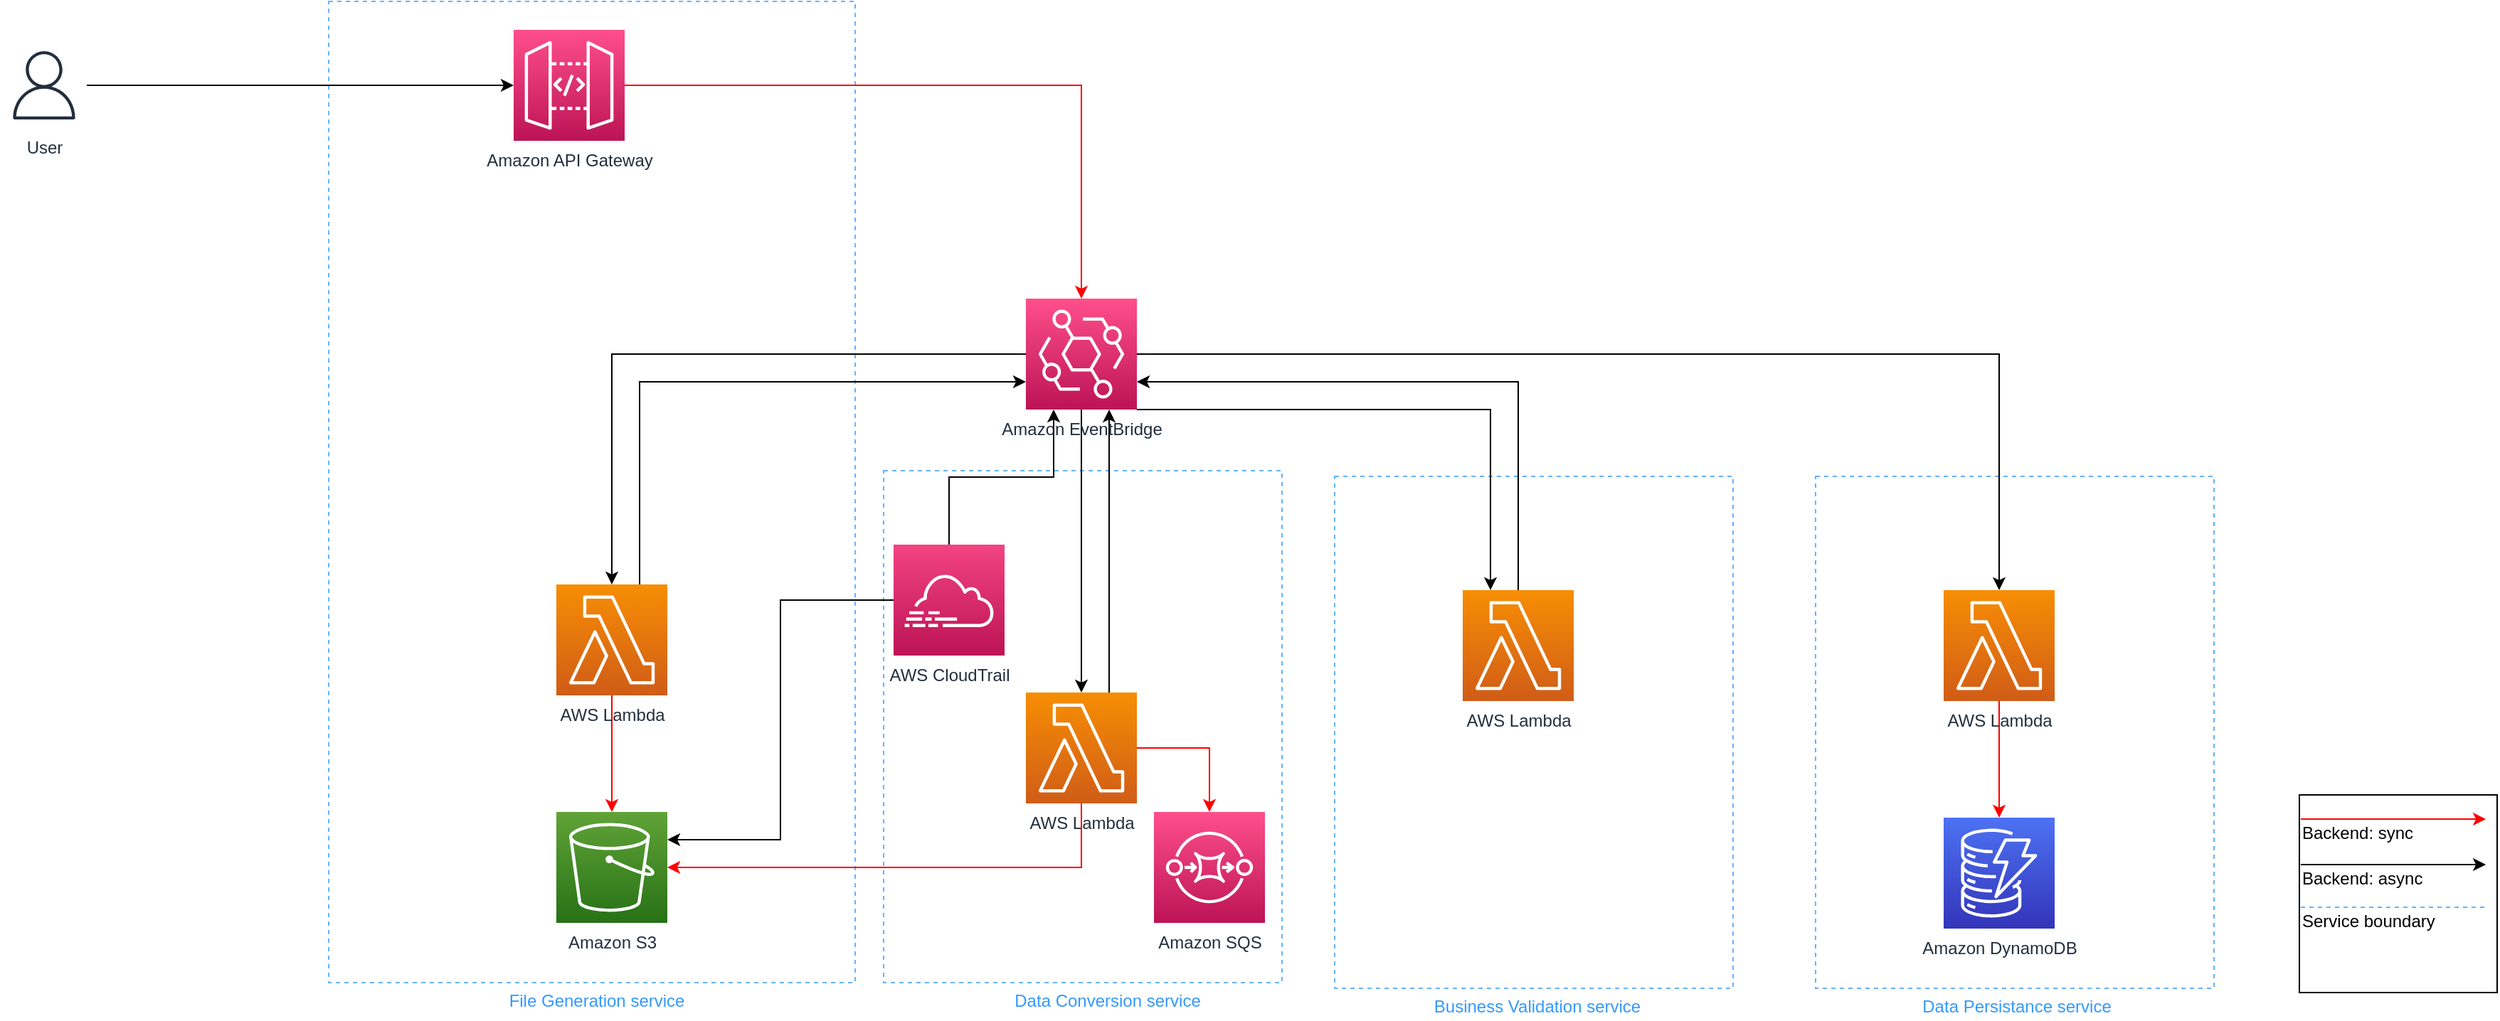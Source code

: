 <mxfile version="16.1.2" type="device" pages="5"><diagram id="JFwHcwsK9Uv5UUiwjuoC" name="Architecture Overview"><mxGraphModel dx="1897" dy="2149" grid="0" gridSize="10" guides="1" tooltips="1" connect="1" arrows="1" fold="1" page="1" pageScale="1" pageWidth="850" pageHeight="1100" math="0" shadow="0"><root><mxCell id="0"/><mxCell id="1" parent="0"/><mxCell id="Xbkrd5tGBx2tjB4t90kn-1" value="" style="rounded=0;whiteSpace=wrap;html=1;strokeColor=#66B2FF;dashed=1;" vertex="1" parent="1"><mxGeometry x="757" y="164" width="280" height="360" as="geometry"/></mxCell><mxCell id="t4fYxSsDpPvG-FLpdV52-41" value="" style="rounded=0;whiteSpace=wrap;html=1;strokeColor=#66B2FF;dashed=1;" vertex="1" parent="1"><mxGeometry x="1095" y="164" width="280" height="360" as="geometry"/></mxCell><mxCell id="t4fYxSsDpPvG-FLpdV52-39" value="" style="rounded=0;whiteSpace=wrap;html=1;strokeColor=#66B2FF;dashed=1;" vertex="1" parent="1"><mxGeometry x="440" y="160" width="280" height="360" as="geometry"/></mxCell><mxCell id="t4fYxSsDpPvG-FLpdV52-37" value="" style="rounded=0;whiteSpace=wrap;html=1;strokeColor=#66B2FF;dashed=1;" vertex="1" parent="1"><mxGeometry x="50" y="-170" width="370" height="690" as="geometry"/></mxCell><mxCell id="t4fYxSsDpPvG-FLpdV52-7" style="edgeStyle=orthogonalEdgeStyle;rounded=0;orthogonalLoop=1;jettySize=auto;html=1;strokeColor=#000000;" edge="1" parent="1" source="t4fYxSsDpPvG-FLpdV52-3" target="t4fYxSsDpPvG-FLpdV52-5"><mxGeometry relative="1" as="geometry"/></mxCell><mxCell id="t4fYxSsDpPvG-FLpdV52-3" value="User" style="sketch=0;outlineConnect=0;fontColor=#232F3E;gradientColor=none;strokeColor=#232F3E;fillColor=#ffffff;dashed=0;verticalLabelPosition=bottom;verticalAlign=top;align=center;html=1;fontSize=12;fontStyle=0;aspect=fixed;shape=mxgraph.aws4.resourceIcon;resIcon=mxgraph.aws4.user;" vertex="1" parent="1"><mxGeometry x="-180" y="-141" width="60" height="60" as="geometry"/></mxCell><mxCell id="t4fYxSsDpPvG-FLpdV52-8" style="edgeStyle=orthogonalEdgeStyle;rounded=0;orthogonalLoop=1;jettySize=auto;html=1;entryX=0.5;entryY=0;entryDx=0;entryDy=0;entryPerimeter=0;strokeColor=#FF0000;" edge="1" parent="1" source="t4fYxSsDpPvG-FLpdV52-5" target="t4fYxSsDpPvG-FLpdV52-29"><mxGeometry relative="1" as="geometry"><mxPoint x="425" y="-111" as="targetPoint"/></mxGeometry></mxCell><mxCell id="t4fYxSsDpPvG-FLpdV52-5" value="Amazon API Gateway" style="sketch=0;points=[[0,0,0],[0.25,0,0],[0.5,0,0],[0.75,0,0],[1,0,0],[0,1,0],[0.25,1,0],[0.5,1,0],[0.75,1,0],[1,1,0],[0,0.25,0],[0,0.5,0],[0,0.75,0],[1,0.25,0],[1,0.5,0],[1,0.75,0]];outlineConnect=0;fontColor=#232F3E;gradientColor=#FF4F8B;gradientDirection=north;fillColor=#BC1356;strokeColor=#ffffff;dashed=0;verticalLabelPosition=bottom;verticalAlign=top;align=center;html=1;fontSize=12;fontStyle=0;aspect=fixed;shape=mxgraph.aws4.resourceIcon;resIcon=mxgraph.aws4.api_gateway;" vertex="1" parent="1"><mxGeometry x="180" y="-150" width="78" height="78" as="geometry"/></mxCell><mxCell id="t4fYxSsDpPvG-FLpdV52-13" style="edgeStyle=orthogonalEdgeStyle;rounded=0;orthogonalLoop=1;jettySize=auto;html=1;strokeColor=#FF0000;" edge="1" parent="1" source="t4fYxSsDpPvG-FLpdV52-11" target="t4fYxSsDpPvG-FLpdV52-12"><mxGeometry relative="1" as="geometry"/></mxCell><mxCell id="t4fYxSsDpPvG-FLpdV52-20" style="edgeStyle=orthogonalEdgeStyle;rounded=0;orthogonalLoop=1;jettySize=auto;html=1;strokeColor=#FF0000;exitX=1;exitY=0.5;exitDx=0;exitDy=0;exitPerimeter=0;" edge="1" parent="1" source="t4fYxSsDpPvG-FLpdV52-17" target="t4fYxSsDpPvG-FLpdV52-19"><mxGeometry relative="1" as="geometry"/></mxCell><mxCell id="t4fYxSsDpPvG-FLpdV52-34" style="edgeStyle=orthogonalEdgeStyle;rounded=0;orthogonalLoop=1;jettySize=auto;html=1;exitX=0.75;exitY=0;exitDx=0;exitDy=0;exitPerimeter=0;entryX=0;entryY=0.75;entryDx=0;entryDy=0;entryPerimeter=0;" edge="1" parent="1" source="t4fYxSsDpPvG-FLpdV52-11" target="t4fYxSsDpPvG-FLpdV52-29"><mxGeometry relative="1" as="geometry"/></mxCell><mxCell id="t4fYxSsDpPvG-FLpdV52-11" value="AWS Lambda" style="sketch=0;points=[[0,0,0],[0.25,0,0],[0.5,0,0],[0.75,0,0],[1,0,0],[0,1,0],[0.25,1,0],[0.5,1,0],[0.75,1,0],[1,1,0],[0,0.25,0],[0,0.5,0],[0,0.75,0],[1,0.25,0],[1,0.5,0],[1,0.75,0]];outlineConnect=0;fontColor=#232F3E;gradientColor=#F78E04;gradientDirection=north;fillColor=#D05C17;strokeColor=#ffffff;dashed=0;verticalLabelPosition=bottom;verticalAlign=top;align=center;html=1;fontSize=12;fontStyle=0;aspect=fixed;shape=mxgraph.aws4.resourceIcon;resIcon=mxgraph.aws4.lambda;" vertex="1" parent="1"><mxGeometry x="210" y="240" width="78" height="78" as="geometry"/></mxCell><mxCell id="t4fYxSsDpPvG-FLpdV52-12" value="Amazon S3" style="sketch=0;points=[[0,0,0],[0.25,0,0],[0.5,0,0],[0.75,0,0],[1,0,0],[0,1,0],[0.25,1,0],[0.5,1,0],[0.75,1,0],[1,1,0],[0,0.25,0],[0,0.5,0],[0,0.75,0],[1,0.25,0],[1,0.5,0],[1,0.75,0]];outlineConnect=0;fontColor=#232F3E;gradientColor=#60A337;gradientDirection=north;fillColor=#277116;strokeColor=#ffffff;dashed=0;verticalLabelPosition=bottom;verticalAlign=top;align=center;html=1;fontSize=12;fontStyle=0;aspect=fixed;shape=mxgraph.aws4.resourceIcon;resIcon=mxgraph.aws4.s3;" vertex="1" parent="1"><mxGeometry x="210" y="400" width="78" height="78" as="geometry"/></mxCell><mxCell id="t4fYxSsDpPvG-FLpdV52-35" style="edgeStyle=orthogonalEdgeStyle;rounded=0;orthogonalLoop=1;jettySize=auto;html=1;exitX=0.75;exitY=0;exitDx=0;exitDy=0;exitPerimeter=0;entryX=0.75;entryY=1;entryDx=0;entryDy=0;entryPerimeter=0;" edge="1" parent="1" source="t4fYxSsDpPvG-FLpdV52-17" target="t4fYxSsDpPvG-FLpdV52-29"><mxGeometry relative="1" as="geometry"/></mxCell><mxCell id="t4fYxSsDpPvG-FLpdV52-17" value="AWS Lambda" style="sketch=0;points=[[0,0,0],[0.25,0,0],[0.5,0,0],[0.75,0,0],[1,0,0],[0,1,0],[0.25,1,0],[0.5,1,0],[0.75,1,0],[1,1,0],[0,0.25,0],[0,0.5,0],[0,0.75,0],[1,0.25,0],[1,0.5,0],[1,0.75,0]];outlineConnect=0;fontColor=#232F3E;gradientColor=#F78E04;gradientDirection=north;fillColor=#D05C17;strokeColor=#ffffff;dashed=0;verticalLabelPosition=bottom;verticalAlign=top;align=center;html=1;fontSize=12;fontStyle=0;aspect=fixed;shape=mxgraph.aws4.resourceIcon;resIcon=mxgraph.aws4.lambda;" vertex="1" parent="1"><mxGeometry x="540" y="316" width="78" height="78" as="geometry"/></mxCell><mxCell id="t4fYxSsDpPvG-FLpdV52-28" style="edgeStyle=orthogonalEdgeStyle;rounded=0;orthogonalLoop=1;jettySize=auto;html=1;strokeColor=#FF0000;" edge="1" parent="1" source="t4fYxSsDpPvG-FLpdV52-26" target="t4fYxSsDpPvG-FLpdV52-27"><mxGeometry relative="1" as="geometry"/></mxCell><mxCell id="t4fYxSsDpPvG-FLpdV52-26" value="AWS Lambda" style="sketch=0;points=[[0,0,0],[0.25,0,0],[0.5,0,0],[0.75,0,0],[1,0,0],[0,1,0],[0.25,1,0],[0.5,1,0],[0.75,1,0],[1,1,0],[0,0.25,0],[0,0.5,0],[0,0.75,0],[1,0.25,0],[1,0.5,0],[1,0.75,0]];outlineConnect=0;fontColor=#232F3E;gradientColor=#F78E04;gradientDirection=north;fillColor=#D05C17;strokeColor=#ffffff;dashed=0;verticalLabelPosition=bottom;verticalAlign=top;align=center;html=1;fontSize=12;fontStyle=0;aspect=fixed;shape=mxgraph.aws4.resourceIcon;resIcon=mxgraph.aws4.lambda;" vertex="1" parent="1"><mxGeometry x="1185" y="244" width="78" height="78" as="geometry"/></mxCell><mxCell id="t4fYxSsDpPvG-FLpdV52-27" value="Amazon DynamoDB" style="sketch=0;points=[[0,0,0],[0.25,0,0],[0.5,0,0],[0.75,0,0],[1,0,0],[0,1,0],[0.25,1,0],[0.5,1,0],[0.75,1,0],[1,1,0],[0,0.25,0],[0,0.5,0],[0,0.75,0],[1,0.25,0],[1,0.5,0],[1,0.75,0]];outlineConnect=0;fontColor=#232F3E;gradientColor=#4D72F3;gradientDirection=north;fillColor=#3334B9;strokeColor=#ffffff;dashed=0;verticalLabelPosition=bottom;verticalAlign=top;align=center;html=1;fontSize=12;fontStyle=0;aspect=fixed;shape=mxgraph.aws4.resourceIcon;resIcon=mxgraph.aws4.dynamodb;" vertex="1" parent="1"><mxGeometry x="1185" y="404" width="78" height="78" as="geometry"/></mxCell><mxCell id="t4fYxSsDpPvG-FLpdV52-31" style="edgeStyle=orthogonalEdgeStyle;rounded=0;orthogonalLoop=1;jettySize=auto;html=1;" edge="1" parent="1" source="t4fYxSsDpPvG-FLpdV52-29" target="t4fYxSsDpPvG-FLpdV52-11"><mxGeometry relative="1" as="geometry"/></mxCell><mxCell id="t4fYxSsDpPvG-FLpdV52-32" style="edgeStyle=orthogonalEdgeStyle;rounded=0;orthogonalLoop=1;jettySize=auto;html=1;" edge="1" parent="1" source="t4fYxSsDpPvG-FLpdV52-29" target="t4fYxSsDpPvG-FLpdV52-17"><mxGeometry relative="1" as="geometry"/></mxCell><mxCell id="t4fYxSsDpPvG-FLpdV52-33" style="edgeStyle=orthogonalEdgeStyle;rounded=0;orthogonalLoop=1;jettySize=auto;html=1;" edge="1" parent="1" source="t4fYxSsDpPvG-FLpdV52-29" target="t4fYxSsDpPvG-FLpdV52-26"><mxGeometry relative="1" as="geometry"/></mxCell><mxCell id="Xbkrd5tGBx2tjB4t90kn-7" style="edgeStyle=orthogonalEdgeStyle;rounded=0;orthogonalLoop=1;jettySize=auto;html=1;exitX=1;exitY=1;exitDx=0;exitDy=0;exitPerimeter=0;entryX=0.25;entryY=0;entryDx=0;entryDy=0;entryPerimeter=0;fontFamily=Helvetica;fontSize=11;fontColor=#000000;startArrow=none;startFill=0;endArrow=classic;endFill=1;strokeColor=#000000;" edge="1" parent="1" source="t4fYxSsDpPvG-FLpdV52-29" target="Xbkrd5tGBx2tjB4t90kn-3"><mxGeometry relative="1" as="geometry"><Array as="points"><mxPoint x="867" y="117"/></Array></mxGeometry></mxCell><mxCell id="t4fYxSsDpPvG-FLpdV52-29" value="Amazon EventBridge" style="sketch=0;points=[[0,0,0],[0.25,0,0],[0.5,0,0],[0.75,0,0],[1,0,0],[0,1,0],[0.25,1,0],[0.5,1,0],[0.75,1,0],[1,1,0],[0,0.25,0],[0,0.5,0],[0,0.75,0],[1,0.25,0],[1,0.5,0],[1,0.75,0]];outlineConnect=0;fontColor=#232F3E;gradientColor=#FF4F8B;gradientDirection=north;fillColor=#BC1356;strokeColor=#ffffff;dashed=0;verticalLabelPosition=bottom;verticalAlign=top;align=center;html=1;fontSize=12;fontStyle=0;aspect=fixed;shape=mxgraph.aws4.resourceIcon;resIcon=mxgraph.aws4.eventbridge;" vertex="1" parent="1"><mxGeometry x="540" y="39" width="78" height="78" as="geometry"/></mxCell><mxCell id="t4fYxSsDpPvG-FLpdV52-38" value="File Generation service" style="text;html=1;align=center;verticalAlign=middle;resizable=0;points=[];autosize=1;strokeColor=none;fillColor=none;fontColor=#3399FF;" vertex="1" parent="1"><mxGeometry x="171" y="524" width="133" height="18" as="geometry"/></mxCell><mxCell id="t4fYxSsDpPvG-FLpdV52-40" value="Data Conversion service" style="text;html=1;align=center;verticalAlign=middle;resizable=0;points=[];autosize=1;strokeColor=none;fillColor=none;fontColor=#3399FF;" vertex="1" parent="1"><mxGeometry x="526" y="524" width="141" height="18" as="geometry"/></mxCell><mxCell id="t4fYxSsDpPvG-FLpdV52-42" value="Data Persistance service" style="text;html=1;align=center;verticalAlign=middle;resizable=0;points=[];autosize=1;strokeColor=none;fillColor=none;fontColor=#3399FF;" vertex="1" parent="1"><mxGeometry x="1164" y="528" width="143" height="18" as="geometry"/></mxCell><mxCell id="t4fYxSsDpPvG-FLpdV52-57" value="" style="group" vertex="1" connectable="0" parent="1"><mxGeometry x="1435" y="388" width="139" height="139" as="geometry"/></mxCell><mxCell id="t4fYxSsDpPvG-FLpdV52-43" value="" style="whiteSpace=wrap;html=1;aspect=fixed;fontColor=#3399FF;strokeColor=#000000;" vertex="1" parent="t4fYxSsDpPvG-FLpdV52-57"><mxGeometry width="139" height="139" as="geometry"/></mxCell><mxCell id="t4fYxSsDpPvG-FLpdV52-47" value="" style="group" vertex="1" connectable="0" parent="t4fYxSsDpPvG-FLpdV52-57"><mxGeometry y="44" width="131.05" height="30" as="geometry"/></mxCell><mxCell id="t4fYxSsDpPvG-FLpdV52-44" value="" style="endArrow=classic;html=1;rounded=0;fontColor=#3399FF;strokeColor=#000000;entryX=0.967;entryY=0.4;entryDx=0;entryDy=0;entryPerimeter=0;" edge="1" parent="t4fYxSsDpPvG-FLpdV52-47"><mxGeometry width="50" height="50" relative="1" as="geometry"><mxPoint x="1" y="5" as="sourcePoint"/><mxPoint x="131.05" y="5" as="targetPoint"/></mxGeometry></mxCell><mxCell id="t4fYxSsDpPvG-FLpdV52-46" value="Backend: async" style="text;html=1;strokeColor=none;fillColor=none;align=left;verticalAlign=middle;whiteSpace=wrap;rounded=0;fontColor=#000000;" vertex="1" parent="t4fYxSsDpPvG-FLpdV52-47"><mxGeometry width="87" height="30" as="geometry"/></mxCell><mxCell id="t4fYxSsDpPvG-FLpdV52-48" value="" style="group" vertex="1" connectable="0" parent="t4fYxSsDpPvG-FLpdV52-57"><mxGeometry y="12" width="131.05" height="30" as="geometry"/></mxCell><mxCell id="t4fYxSsDpPvG-FLpdV52-49" value="" style="endArrow=classic;html=1;rounded=0;fontColor=#3399FF;strokeColor=#FF0000;entryX=0.967;entryY=0.4;entryDx=0;entryDy=0;entryPerimeter=0;" edge="1" parent="t4fYxSsDpPvG-FLpdV52-48"><mxGeometry width="50" height="50" relative="1" as="geometry"><mxPoint x="1" y="5" as="sourcePoint"/><mxPoint x="131.05" y="5" as="targetPoint"/></mxGeometry></mxCell><mxCell id="t4fYxSsDpPvG-FLpdV52-50" value="Backend: sync" style="text;html=1;strokeColor=none;fillColor=none;align=left;verticalAlign=middle;whiteSpace=wrap;rounded=0;fontColor=#000000;" vertex="1" parent="t4fYxSsDpPvG-FLpdV52-48"><mxGeometry width="87" height="30" as="geometry"/></mxCell><mxCell id="t4fYxSsDpPvG-FLpdV52-53" value="" style="group" vertex="1" connectable="0" parent="t4fYxSsDpPvG-FLpdV52-57"><mxGeometry y="74" width="131.05" height="30" as="geometry"/></mxCell><mxCell id="t4fYxSsDpPvG-FLpdV52-54" value="" style="endArrow=none;html=1;rounded=0;fontColor=#3399FF;strokeColor=#66B2FF;entryX=0.967;entryY=0.4;entryDx=0;entryDy=0;entryPerimeter=0;endFill=0;dashed=1;" edge="1" parent="t4fYxSsDpPvG-FLpdV52-53"><mxGeometry width="50" height="50" relative="1" as="geometry"><mxPoint x="1" y="5" as="sourcePoint"/><mxPoint x="131.05" y="5" as="targetPoint"/></mxGeometry></mxCell><mxCell id="t4fYxSsDpPvG-FLpdV52-55" value="Service boundary" style="text;html=1;strokeColor=none;fillColor=none;align=left;verticalAlign=middle;whiteSpace=wrap;rounded=0;fontColor=#000000;" vertex="1" parent="t4fYxSsDpPvG-FLpdV52-53"><mxGeometry width="100" height="30" as="geometry"/></mxCell><mxCell id="t4fYxSsDpPvG-FLpdV52-19" value="Amazon SQS" style="sketch=0;points=[[0,0,0],[0.25,0,0],[0.5,0,0],[0.75,0,0],[1,0,0],[0,1,0],[0.25,1,0],[0.5,1,0],[0.75,1,0],[1,1,0],[0,0.25,0],[0,0.5,0],[0,0.75,0],[1,0.25,0],[1,0.5,0],[1,0.75,0]];outlineConnect=0;fontColor=#232F3E;gradientColor=#FF4F8B;gradientDirection=north;fillColor=#BC1356;strokeColor=#ffffff;dashed=0;verticalLabelPosition=bottom;verticalAlign=top;align=center;html=1;fontSize=12;fontStyle=0;aspect=fixed;shape=mxgraph.aws4.resourceIcon;resIcon=mxgraph.aws4.sqs;" vertex="1" parent="1"><mxGeometry x="630" y="400" width="78" height="78" as="geometry"/></mxCell><mxCell id="gjJKc1OcEqCXW_ccPZ5R-1" value="" style="edgeStyle=orthogonalEdgeStyle;rounded=0;orthogonalLoop=1;jettySize=auto;html=1;endArrow=none;entryX=0.5;entryY=1;entryDx=0;entryDy=0;entryPerimeter=0;endFill=0;strokeColor=#FF0000;startArrow=classic;startFill=1;" edge="1" parent="1" source="t4fYxSsDpPvG-FLpdV52-12" target="t4fYxSsDpPvG-FLpdV52-17"><mxGeometry relative="1" as="geometry"><mxPoint x="288" y="439" as="sourcePoint"/><mxPoint x="579" y="318.0" as="targetPoint"/></mxGeometry></mxCell><mxCell id="tzD8FD9jy57V4aKlyyZ0-2" style="edgeStyle=orthogonalEdgeStyle;rounded=0;orthogonalLoop=1;jettySize=auto;html=1;entryX=0.25;entryY=1;entryDx=0;entryDy=0;entryPerimeter=0;fontFamily=Helvetica;fontSize=11;fontColor=#000000;endArrow=classic;endFill=1;strokeColor=#000000;exitX=0.5;exitY=0;exitDx=0;exitDy=0;exitPerimeter=0;" edge="1" parent="1" source="tzD8FD9jy57V4aKlyyZ0-1" target="t4fYxSsDpPvG-FLpdV52-29"><mxGeometry relative="1" as="geometry"/></mxCell><mxCell id="jDHYW6HvaqUkNwV0OeJU-1" style="edgeStyle=orthogonalEdgeStyle;rounded=0;orthogonalLoop=1;jettySize=auto;html=1;entryX=1;entryY=0.25;entryDx=0;entryDy=0;entryPerimeter=0;fontFamily=Helvetica;fontSize=11;fontColor=#000000;startArrow=none;startFill=0;endArrow=classic;endFill=1;strokeColor=#000000;" edge="1" parent="1" source="tzD8FD9jy57V4aKlyyZ0-1" target="t4fYxSsDpPvG-FLpdV52-12"><mxGeometry relative="1" as="geometry"/></mxCell><mxCell id="tzD8FD9jy57V4aKlyyZ0-1" value="AWS CloudTrail" style="sketch=0;points=[[0,0,0],[0.25,0,0],[0.5,0,0],[0.75,0,0],[1,0,0],[0,1,0],[0.25,1,0],[0.5,1,0],[0.75,1,0],[1,1,0],[0,0.25,0],[0,0.5,0],[0,0.75,0],[1,0.25,0],[1,0.5,0],[1,0.75,0]];points=[[0,0,0],[0.25,0,0],[0.5,0,0],[0.75,0,0],[1,0,0],[0,1,0],[0.25,1,0],[0.5,1,0],[0.75,1,0],[1,1,0],[0,0.25,0],[0,0.5,0],[0,0.75,0],[1,0.25,0],[1,0.5,0],[1,0.75,0]];outlineConnect=0;fontColor=#232F3E;gradientColor=#F34482;gradientDirection=north;fillColor=#BC1356;strokeColor=#ffffff;dashed=0;verticalLabelPosition=bottom;verticalAlign=top;align=center;html=1;fontSize=12;fontStyle=0;aspect=fixed;shape=mxgraph.aws4.resourceIcon;resIcon=mxgraph.aws4.cloudtrail;labelBackgroundColor=#FFFFFF;fontFamily=Helvetica;" vertex="1" parent="1"><mxGeometry x="447" y="212" width="78" height="78" as="geometry"/></mxCell><mxCell id="Xbkrd5tGBx2tjB4t90kn-8" style="edgeStyle=orthogonalEdgeStyle;rounded=0;orthogonalLoop=1;jettySize=auto;html=1;entryX=1;entryY=0.75;entryDx=0;entryDy=0;entryPerimeter=0;fontFamily=Helvetica;fontSize=11;fontColor=#000000;startArrow=none;startFill=0;endArrow=classic;endFill=1;strokeColor=#000000;" edge="1" parent="1" source="Xbkrd5tGBx2tjB4t90kn-3" target="t4fYxSsDpPvG-FLpdV52-29"><mxGeometry relative="1" as="geometry"><Array as="points"><mxPoint x="886" y="98"/></Array></mxGeometry></mxCell><mxCell id="Xbkrd5tGBx2tjB4t90kn-3" value="AWS Lambda" style="sketch=0;points=[[0,0,0],[0.25,0,0],[0.5,0,0],[0.75,0,0],[1,0,0],[0,1,0],[0.25,1,0],[0.5,1,0],[0.75,1,0],[1,1,0],[0,0.25,0],[0,0.5,0],[0,0.75,0],[1,0.25,0],[1,0.5,0],[1,0.75,0]];outlineConnect=0;fontColor=#232F3E;gradientColor=#F78E04;gradientDirection=north;fillColor=#D05C17;strokeColor=#ffffff;dashed=0;verticalLabelPosition=bottom;verticalAlign=top;align=center;html=1;fontSize=12;fontStyle=0;aspect=fixed;shape=mxgraph.aws4.resourceIcon;resIcon=mxgraph.aws4.lambda;" vertex="1" parent="1"><mxGeometry x="847" y="244" width="78" height="78" as="geometry"/></mxCell><mxCell id="Xbkrd5tGBx2tjB4t90kn-5" value="Business Validation service" style="text;html=1;align=center;verticalAlign=middle;resizable=0;points=[];autosize=1;strokeColor=none;fillColor=none;fontColor=#3399FF;" vertex="1" parent="1"><mxGeometry x="821" y="528" width="155" height="18" as="geometry"/></mxCell></root></mxGraphModel></diagram><diagram id="JcQIReP87ayn-NgEWndT" name="File Generation service"><mxGraphModel dx="1845" dy="2097" grid="0" gridSize="10" guides="1" tooltips="1" connect="1" arrows="1" fold="1" page="1" pageScale="1" pageWidth="850" pageHeight="1100" math="0" shadow="0"><root><mxCell id="lgGMXumeBky7mcqnTih--0"/><mxCell id="lgGMXumeBky7mcqnTih--1" parent="lgGMXumeBky7mcqnTih--0"/><mxCell id="A1vYbHOQ1lZQzJp9C-VD-0" value="" style="rounded=0;whiteSpace=wrap;html=1;strokeColor=#66B2FF;dashed=1;" vertex="1" parent="lgGMXumeBky7mcqnTih--1"><mxGeometry x="85" y="-170" width="335" height="690" as="geometry"/></mxCell><mxCell id="A1vYbHOQ1lZQzJp9C-VD-1" style="edgeStyle=orthogonalEdgeStyle;rounded=0;orthogonalLoop=1;jettySize=auto;html=1;strokeColor=#000000;" edge="1" parent="lgGMXumeBky7mcqnTih--1" source="A1vYbHOQ1lZQzJp9C-VD-2" target="A1vYbHOQ1lZQzJp9C-VD-4"><mxGeometry relative="1" as="geometry"/></mxCell><mxCell id="-mnz3NI185miOgdAm6l7-0" value="POST /files_generator&lt;br&gt;with body&lt;br&gt;&lt;i&gt;{numberOfFiles=&amp;lt;user input&amp;gt;}&lt;/i&gt;" style="edgeLabel;html=1;align=center;verticalAlign=middle;resizable=0;points=[];fontColor=#000000;" vertex="1" connectable="0" parent="A1vYbHOQ1lZQzJp9C-VD-1"><mxGeometry x="-0.153" relative="1" as="geometry"><mxPoint as="offset"/></mxGeometry></mxCell><mxCell id="A1vYbHOQ1lZQzJp9C-VD-2" value="User" style="sketch=0;outlineConnect=0;fontColor=#232F3E;gradientColor=none;strokeColor=#232F3E;fillColor=#ffffff;dashed=0;verticalLabelPosition=bottom;verticalAlign=top;align=center;html=1;fontSize=12;fontStyle=0;aspect=fixed;shape=mxgraph.aws4.resourceIcon;resIcon=mxgraph.aws4.user;" vertex="1" parent="lgGMXumeBky7mcqnTih--1"><mxGeometry x="-180" y="-141" width="60" height="60" as="geometry"/></mxCell><mxCell id="A1vYbHOQ1lZQzJp9C-VD-3" style="edgeStyle=orthogonalEdgeStyle;rounded=0;orthogonalLoop=1;jettySize=auto;html=1;entryX=0.5;entryY=0;entryDx=0;entryDy=0;entryPerimeter=0;strokeColor=#FF0000;" edge="1" parent="lgGMXumeBky7mcqnTih--1" source="A1vYbHOQ1lZQzJp9C-VD-4" target="A1vYbHOQ1lZQzJp9C-VD-16"><mxGeometry relative="1" as="geometry"><mxPoint x="425" y="-111" as="targetPoint"/></mxGeometry></mxCell><mxCell id="-mnz3NI185miOgdAm6l7-1" value="&lt;font style=&quot;font-size: 11px&quot;&gt;PutEvent&lt;span style=&quot;background-color: rgb(255 , 255 , 255)&quot;&gt;&lt;br&gt;&lt;/span&gt;&lt;/font&gt;&lt;div style=&quot;line-height: 18px&quot;&gt;&lt;div&gt;&lt;span style=&quot;background-color: rgb(255 , 255 , 255)&quot;&gt;&lt;i&gt;&lt;font style=&quot;font-size: 11px&quot;&gt;&quot;source&quot;: [&quot;NFProcessor.api&quot;],&lt;/font&gt;&lt;/i&gt;&lt;/span&gt;&lt;/div&gt;&lt;div&gt;&lt;span style=&quot;background-color: rgb(255 , 255 , 255)&quot;&gt;&lt;i&gt;&lt;font style=&quot;font-size: 11px&quot;&gt;&quot;detail-type&quot;: [&quot;file_generator_request&quot;]&lt;br&gt;&quot;detail&quot;: numberOfFiles&lt;/font&gt;&lt;/i&gt;&lt;/span&gt;&lt;/div&gt;&lt;/div&gt;" style="edgeLabel;html=1;align=center;verticalAlign=middle;resizable=0;points=[];fontColor=#000000;" vertex="1" connectable="0" parent="A1vYbHOQ1lZQzJp9C-VD-3"><mxGeometry x="-0.191" y="1" relative="1" as="geometry"><mxPoint x="87" y="55" as="offset"/></mxGeometry></mxCell><mxCell id="A1vYbHOQ1lZQzJp9C-VD-4" value="Amazon API Gateway" style="sketch=0;points=[[0,0,0],[0.25,0,0],[0.5,0,0],[0.75,0,0],[1,0,0],[0,1,0],[0.25,1,0],[0.5,1,0],[0.75,1,0],[1,1,0],[0,0.25,0],[0,0.5,0],[0,0.75,0],[1,0.25,0],[1,0.5,0],[1,0.75,0]];outlineConnect=0;fontColor=#232F3E;gradientColor=#FF4F8B;gradientDirection=north;fillColor=#BC1356;strokeColor=#ffffff;dashed=0;verticalLabelPosition=bottom;verticalAlign=top;align=center;html=1;fontSize=12;fontStyle=1;aspect=fixed;shape=mxgraph.aws4.resourceIcon;resIcon=mxgraph.aws4.api_gateway;" vertex="1" parent="lgGMXumeBky7mcqnTih--1"><mxGeometry x="180" y="-150" width="78" height="78" as="geometry"/></mxCell><mxCell id="A1vYbHOQ1lZQzJp9C-VD-5" style="edgeStyle=orthogonalEdgeStyle;rounded=0;orthogonalLoop=1;jettySize=auto;html=1;strokeColor=#FF0000;" edge="1" parent="lgGMXumeBky7mcqnTih--1" source="A1vYbHOQ1lZQzJp9C-VD-8" target="A1vYbHOQ1lZQzJp9C-VD-10"><mxGeometry relative="1" as="geometry"/></mxCell><mxCell id="-mnz3NI185miOgdAm6l7-3" value="saves XML files on bucket" style="edgeLabel;html=1;align=center;verticalAlign=middle;resizable=0;points=[];fontSize=11;fontFamily=Helvetica;fontColor=#000000;" vertex="1" connectable="0" parent="A1vYbHOQ1lZQzJp9C-VD-5"><mxGeometry x="0.097" relative="1" as="geometry"><mxPoint as="offset"/></mxGeometry></mxCell><mxCell id="A1vYbHOQ1lZQzJp9C-VD-8" value="AWS Lambda&lt;br&gt;&lt;span style=&quot;font-weight: normal&quot;&gt;files_generator function&lt;br&gt;generate files based on user's input&lt;br&gt;&lt;/span&gt;" style="sketch=0;points=[[0,0,0],[0.25,0,0],[0.5,0,0],[0.75,0,0],[1,0,0],[0,1,0],[0.25,1,0],[0.5,1,0],[0.75,1,0],[1,1,0],[0,0.25,0],[0,0.5,0],[0,0.75,0],[1,0.25,0],[1,0.5,0],[1,0.75,0]];outlineConnect=0;fontColor=#232F3E;gradientColor=#F78E04;gradientDirection=north;fillColor=#D05C17;strokeColor=#ffffff;dashed=0;verticalLabelPosition=bottom;verticalAlign=top;align=center;html=1;fontSize=12;fontStyle=1;aspect=fixed;shape=mxgraph.aws4.resourceIcon;resIcon=mxgraph.aws4.lambda;" vertex="1" parent="lgGMXumeBky7mcqnTih--1"><mxGeometry x="210" y="167" width="78" height="78" as="geometry"/></mxCell><mxCell id="A1vYbHOQ1lZQzJp9C-VD-10" value="Amazon S3&lt;br&gt;&lt;span style=&quot;font-weight: normal&quot;&gt;filereceiver bucket&lt;/span&gt;" style="sketch=0;points=[[0,0,0],[0.25,0,0],[0.5,0,0],[0.75,0,0],[1,0,0],[0,1,0],[0.25,1,0],[0.5,1,0],[0.75,1,0],[1,1,0],[0,0.25,0],[0,0.5,0],[0,0.75,0],[1,0.25,0],[1,0.5,0],[1,0.75,0]];outlineConnect=0;fontColor=#232F3E;gradientColor=#60A337;gradientDirection=north;fillColor=#277116;strokeColor=#ffffff;dashed=0;verticalLabelPosition=bottom;verticalAlign=top;align=center;html=1;fontSize=12;fontStyle=1;aspect=fixed;shape=mxgraph.aws4.resourceIcon;resIcon=mxgraph.aws4.s3;" vertex="1" parent="lgGMXumeBky7mcqnTih--1"><mxGeometry x="210" y="400" width="78" height="78" as="geometry"/></mxCell><mxCell id="A1vYbHOQ1lZQzJp9C-VD-14" style="edgeStyle=orthogonalEdgeStyle;rounded=0;orthogonalLoop=1;jettySize=auto;html=1;" edge="1" parent="lgGMXumeBky7mcqnTih--1" source="A1vYbHOQ1lZQzJp9C-VD-16" target="A1vYbHOQ1lZQzJp9C-VD-8"><mxGeometry relative="1" as="geometry"/></mxCell><mxCell id="-mnz3NI185miOgdAm6l7-2" value="trigger lambda with&lt;br&gt;event containing&lt;br&gt;&lt;i&gt;numberOfFiles&lt;/i&gt; param" style="edgeLabel;html=1;align=center;verticalAlign=middle;resizable=0;points=[];fontSize=11;fontFamily=Helvetica;fontColor=#000000;" vertex="1" connectable="0" parent="A1vYbHOQ1lZQzJp9C-VD-14"><mxGeometry x="-0.276" y="2" relative="1" as="geometry"><mxPoint as="offset"/></mxGeometry></mxCell><mxCell id="A1vYbHOQ1lZQzJp9C-VD-16" value="Amazon EventBridge" style="sketch=0;points=[[0,0,0],[0.25,0,0],[0.5,0,0],[0.75,0,0],[1,0,0],[0,1,0],[0.25,1,0],[0.5,1,0],[0.75,1,0],[1,1,0],[0,0.25,0],[0,0.5,0],[0,0.75,0],[1,0.25,0],[1,0.5,0],[1,0.75,0]];outlineConnect=0;fontColor=#232F3E;gradientColor=#FF4F8B;gradientDirection=north;fillColor=#BC1356;strokeColor=#ffffff;dashed=0;verticalLabelPosition=bottom;verticalAlign=top;align=center;html=1;fontSize=12;fontStyle=1;aspect=fixed;shape=mxgraph.aws4.resourceIcon;resIcon=mxgraph.aws4.eventbridge;" vertex="1" parent="lgGMXumeBky7mcqnTih--1"><mxGeometry x="497" y="18" width="78" height="78" as="geometry"/></mxCell><mxCell id="A1vYbHOQ1lZQzJp9C-VD-17" value="File Generation service" style="text;html=1;align=center;verticalAlign=middle;resizable=0;points=[];autosize=1;strokeColor=none;fillColor=none;fontColor=#3399FF;" vertex="1" parent="lgGMXumeBky7mcqnTih--1"><mxGeometry x="171" y="524" width="133" height="18" as="geometry"/></mxCell><mxCell id="fH2wBOXKU-kCAnVXo1-k-1" style="edgeStyle=orthogonalEdgeStyle;rounded=0;orthogonalLoop=1;jettySize=auto;html=1;fontFamily=Helvetica;fontSize=11;fontColor=#000000;startArrow=none;startFill=0;endArrow=classic;endFill=1;strokeColor=#000000;" edge="1" parent="lgGMXumeBky7mcqnTih--1" source="fH2wBOXKU-kCAnVXo1-k-0" target="A1vYbHOQ1lZQzJp9C-VD-10"><mxGeometry relative="1" as="geometry"/></mxCell><mxCell id="fH2wBOXKU-kCAnVXo1-k-2" value="Fetch S3 &quot;Created Object&quot; events" style="edgeLabel;html=1;align=center;verticalAlign=middle;resizable=0;points=[];fontSize=11;fontFamily=Helvetica;fontColor=#000000;" vertex="1" connectable="0" parent="fH2wBOXKU-kCAnVXo1-k-1"><mxGeometry x="-0.141" relative="1" as="geometry"><mxPoint as="offset"/></mxGeometry></mxCell><mxCell id="fH2wBOXKU-kCAnVXo1-k-0" value="AWS CloudTrail&lt;br&gt;&lt;span style=&quot;font-weight: normal&quot;&gt;blogpost-eventdriven-trail&lt;br&gt;From Data Validation service&lt;br&gt;&lt;/span&gt;" style="sketch=0;points=[[0,0,0],[0.25,0,0],[0.5,0,0],[0.75,0,0],[1,0,0],[0,1,0],[0.25,1,0],[0.5,1,0],[0.75,1,0],[1,1,0],[0,0.25,0],[0,0.5,0],[0,0.75,0],[1,0.25,0],[1,0.5,0],[1,0.75,0]];points=[[0,0,0],[0.25,0,0],[0.5,0,0],[0.75,0,0],[1,0,0],[0,1,0],[0.25,1,0],[0.5,1,0],[0.75,1,0],[1,1,0],[0,0.25,0],[0,0.5,0],[0,0.75,0],[1,0.25,0],[1,0.5,0],[1,0.75,0]];outlineConnect=0;fontColor=#232F3E;gradientColor=#F34482;gradientDirection=north;fillColor=#BC1356;strokeColor=#ffffff;dashed=0;verticalLabelPosition=bottom;verticalAlign=top;align=center;html=1;fontSize=12;fontStyle=1;aspect=fixed;shape=mxgraph.aws4.resourceIcon;resIcon=mxgraph.aws4.cloudtrail;labelBackgroundColor=#FFFFFF;fontFamily=Helvetica;" vertex="1" parent="lgGMXumeBky7mcqnTih--1"><mxGeometry x="575" y="400" width="78" height="78" as="geometry"/></mxCell></root></mxGraphModel></diagram><diagram id="CvZ99k84ceRGfTB2ielu" name="Data Conversion service"><mxGraphModel dx="995" dy="2097" grid="0" gridSize="10" guides="1" tooltips="1" connect="1" arrows="1" fold="1" page="1" pageScale="1" pageWidth="850" pageHeight="1100" math="0" shadow="0"><root><mxCell id="vBfGApZLtDj44Vi2IsDP-0"/><mxCell id="vBfGApZLtDj44Vi2IsDP-1" parent="vBfGApZLtDj44Vi2IsDP-0"/><mxCell id="QX8HwJfTaeDgPhgfVkGL-0" value="" style="rounded=0;whiteSpace=wrap;html=1;strokeColor=#66B2FF;dashed=1;" vertex="1" parent="vBfGApZLtDj44Vi2IsDP-1"><mxGeometry x="203" y="152" width="580" height="706" as="geometry"/></mxCell><mxCell id="QX8HwJfTaeDgPhgfVkGL-4" style="edgeStyle=orthogonalEdgeStyle;rounded=0;orthogonalLoop=1;jettySize=auto;html=1;strokeColor=#FF0000;exitX=0.5;exitY=1;exitDx=0;exitDy=0;exitPerimeter=0;entryX=0.5;entryY=0;entryDx=0;entryDy=0;entryPerimeter=0;" edge="1" parent="vBfGApZLtDj44Vi2IsDP-1" source="QX8HwJfTaeDgPhgfVkGL-9" target="QX8HwJfTaeDgPhgfVkGL-15"><mxGeometry relative="1" as="geometry"><Array as="points"><mxPoint x="471" y="727"/></Array></mxGeometry></mxCell><mxCell id="5XfgGDmWqIQx7q9RM194-5" value="&lt;b&gt;On error&lt;br&gt;&lt;/b&gt;PutEvent&lt;br&gt;&lt;i&gt;&quot;Source&quot;: &quot;NFProcessor.file_receiver&quot;,&lt;br&gt;&quot;DetailType&quot;: file-converted-error,&lt;br&gt;&quot;Detail&quot;: filename &amp;amp; error information&lt;/i&gt;" style="edgeLabel;html=1;align=center;verticalAlign=middle;resizable=0;points=[];fontSize=11;fontFamily=Helvetica;fontColor=#000000;" vertex="1" connectable="0" parent="QX8HwJfTaeDgPhgfVkGL-4"><mxGeometry x="-0.153" y="1" relative="1" as="geometry"><mxPoint x="-1" y="34" as="offset"/></mxGeometry></mxCell><mxCell id="QX8HwJfTaeDgPhgfVkGL-19" style="edgeStyle=orthogonalEdgeStyle;rounded=0;orthogonalLoop=1;jettySize=auto;html=1;fontFamily=Helvetica;fontSize=11;fontColor=#000000;endArrow=none;endFill=0;strokeColor=#FF0000;startArrow=classic;startFill=1;" edge="1" parent="vBfGApZLtDj44Vi2IsDP-1" source="QX8HwJfTaeDgPhgfVkGL-7" target="QX8HwJfTaeDgPhgfVkGL-9"><mxGeometry relative="1" as="geometry"/></mxCell><mxCell id="5XfgGDmWqIQx7q9RM194-3" value="reads XML files&lt;br&gt;for conversion" style="edgeLabel;html=1;align=center;verticalAlign=middle;resizable=0;points=[];fontSize=11;fontFamily=Helvetica;fontColor=#000000;" vertex="1" connectable="0" parent="QX8HwJfTaeDgPhgfVkGL-19"><mxGeometry x="0.169" y="-1" relative="1" as="geometry"><mxPoint as="offset"/></mxGeometry></mxCell><mxCell id="QX8HwJfTaeDgPhgfVkGL-7" value="Amazon S3&lt;br&gt;&lt;span style=&quot;font-weight: normal&quot;&gt;FileReceiverBucket&lt;br&gt;from Data Generation Service&lt;/span&gt;" style="sketch=0;points=[[0,0,0],[0.25,0,0],[0.5,0,0],[0.75,0,0],[1,0,0],[0,1,0],[0.25,1,0],[0.5,1,0],[0.75,1,0],[1,1,0],[0,0.25,0],[0,0.5,0],[0,0.75,0],[1,0.25,0],[1,0.5,0],[1,0.75,0]];outlineConnect=0;fontColor=#232F3E;gradientColor=#60A337;gradientDirection=north;fillColor=#277116;strokeColor=#ffffff;dashed=0;verticalLabelPosition=bottom;verticalAlign=top;align=center;html=1;fontSize=12;fontStyle=1;aspect=fixed;shape=mxgraph.aws4.resourceIcon;resIcon=mxgraph.aws4.s3;" vertex="1" parent="vBfGApZLtDj44Vi2IsDP-1"><mxGeometry x="62" y="400" width="78" height="78" as="geometry"/></mxCell><mxCell id="QX8HwJfTaeDgPhgfVkGL-9" value="AWS Lambda&lt;br&gt;&lt;span style=&quot;font-weight: normal&quot;&gt;on_file_received function&lt;br&gt;parses xml and converts to json&lt;br&gt;&lt;/span&gt;" style="sketch=0;points=[[0,0,0],[0.25,0,0],[0.5,0,0],[0.75,0,0],[1,0,0],[0,1,0],[0.25,1,0],[0.5,1,0],[0.75,1,0],[1,1,0],[0,0.25,0],[0,0.5,0],[0,0.75,0],[1,0.25,0],[1,0.5,0],[1,0.75,0]];outlineConnect=0;fontColor=#232F3E;gradientColor=#F78E04;gradientDirection=north;fillColor=#D05C17;strokeColor=#ffffff;dashed=0;verticalLabelPosition=bottom;verticalAlign=top;align=center;html=1;fontSize=12;fontStyle=1;aspect=fixed;shape=mxgraph.aws4.resourceIcon;resIcon=mxgraph.aws4.lambda;" vertex="1" parent="vBfGApZLtDj44Vi2IsDP-1"><mxGeometry x="432" y="400" width="78" height="78" as="geometry"/></mxCell><mxCell id="QX8HwJfTaeDgPhgfVkGL-8" style="edgeStyle=orthogonalEdgeStyle;rounded=0;orthogonalLoop=1;jettySize=auto;html=1;exitX=1;exitY=0.5;exitDx=0;exitDy=0;exitPerimeter=0;entryX=1;entryY=0.5;entryDx=0;entryDy=0;entryPerimeter=0;" edge="1" parent="vBfGApZLtDj44Vi2IsDP-1"><mxGeometry relative="1" as="geometry"><mxPoint x="510" y="436" as="sourcePoint"/><mxPoint x="510" y="19" as="targetPoint"/><Array as="points"><mxPoint x="629" y="436"/><mxPoint x="629" y="19"/></Array></mxGeometry></mxCell><mxCell id="5XfgGDmWqIQx7q9RM194-4" value="&lt;p&gt;&lt;b&gt;On success&lt;/b&gt;&lt;br&gt;PutEvent&lt;br&gt;&lt;i&gt;&quot;Source&quot;: &quot;NFProcessor.file_receiver&quot;,&lt;br&gt;&quot;DetailType&quot;: file-converted,&lt;br&gt;&quot;Detail&quot;: filename &amp;amp; body in json format&lt;/i&gt;&lt;/p&gt;" style="edgeLabel;html=1;align=center;verticalAlign=middle;resizable=0;points=[];fontSize=11;fontFamily=Helvetica;fontColor=#000000;" vertex="1" connectable="0" parent="QX8HwJfTaeDgPhgfVkGL-8"><mxGeometry x="-0.221" y="-1" relative="1" as="geometry"><mxPoint x="11" y="3" as="offset"/></mxGeometry></mxCell><mxCell id="QX8HwJfTaeDgPhgfVkGL-11" style="edgeStyle=orthogonalEdgeStyle;rounded=0;orthogonalLoop=1;jettySize=auto;html=1;exitX=0.5;exitY=1;exitDx=0;exitDy=0;exitPerimeter=0;entryX=0.5;entryY=0;entryDx=0;entryDy=0;entryPerimeter=0;" edge="1" parent="vBfGApZLtDj44Vi2IsDP-1" source="QX8HwJfTaeDgPhgfVkGL-12" target="QX8HwJfTaeDgPhgfVkGL-9"><mxGeometry relative="1" as="geometry"><Array as="points"><mxPoint x="471" y="240"/><mxPoint x="471" y="240"/></Array></mxGeometry></mxCell><mxCell id="5XfgGDmWqIQx7q9RM194-0" value="triggers lambda on&lt;br&gt;S3 Object Created&lt;br&gt;event" style="edgeLabel;html=1;align=center;verticalAlign=middle;resizable=0;points=[];fontSize=11;fontFamily=Helvetica;fontColor=#000000;" vertex="1" connectable="0" parent="QX8HwJfTaeDgPhgfVkGL-11"><mxGeometry x="-0.109" y="-1" relative="1" as="geometry"><mxPoint as="offset"/></mxGeometry></mxCell><mxCell id="QX8HwJfTaeDgPhgfVkGL-12" value="Amazon EventBridge" style="sketch=0;points=[[0,0,0],[0.25,0,0],[0.5,0,0],[0.75,0,0],[1,0,0],[0,1,0],[0.25,1,0],[0.5,1,0],[0.75,1,0],[1,1,0],[0,0.25,0],[0,0.5,0],[0,0.75,0],[1,0.25,0],[1,0.5,0],[1,0.75,0]];outlineConnect=0;fontColor=#232F3E;gradientColor=#FF4F8B;gradientDirection=north;fillColor=#BC1356;strokeColor=#ffffff;dashed=0;verticalLabelPosition=bottom;verticalAlign=top;align=center;html=1;fontSize=12;fontStyle=1;aspect=fixed;shape=mxgraph.aws4.resourceIcon;resIcon=mxgraph.aws4.eventbridge;" vertex="1" parent="vBfGApZLtDj44Vi2IsDP-1"><mxGeometry x="432" y="-17" width="78" height="78" as="geometry"/></mxCell><mxCell id="QX8HwJfTaeDgPhgfVkGL-14" value="Data Conversion service" style="text;html=1;align=center;verticalAlign=middle;resizable=0;points=[];autosize=1;strokeColor=none;fillColor=none;fontColor=#3399FF;" vertex="1" parent="vBfGApZLtDj44Vi2IsDP-1"><mxGeometry x="424" y="869" width="141" height="18" as="geometry"/></mxCell><mxCell id="QX8HwJfTaeDgPhgfVkGL-15" value="Amazon SQS&lt;br&gt;&lt;span style=&quot;font-weight: normal&quot;&gt;OnFileConverted queue&lt;/span&gt;" style="sketch=0;points=[[0,0,0],[0.25,0,0],[0.5,0,0],[0.75,0,0],[1,0,0],[0,1,0],[0.25,1,0],[0.5,1,0],[0.75,1,0],[1,1,0],[0,0.25,0],[0,0.5,0],[0,0.75,0],[1,0.25,0],[1,0.5,0],[1,0.75,0]];outlineConnect=0;fontColor=#232F3E;gradientColor=#FF4F8B;gradientDirection=north;fillColor=#BC1356;strokeColor=#ffffff;dashed=0;verticalLabelPosition=bottom;verticalAlign=top;align=center;html=1;fontSize=12;fontStyle=1;aspect=fixed;shape=mxgraph.aws4.resourceIcon;resIcon=mxgraph.aws4.sqs;" vertex="1" parent="vBfGApZLtDj44Vi2IsDP-1"><mxGeometry x="432" y="730" width="78" height="78" as="geometry"/></mxCell><mxCell id="DfevmTuZH4PJQsTMnhZ9-0" style="edgeStyle=orthogonalEdgeStyle;rounded=0;orthogonalLoop=1;jettySize=auto;html=1;entryX=0;entryY=0.5;entryDx=0;entryDy=0;entryPerimeter=0;fontFamily=Helvetica;fontSize=11;fontColor=#000000;startArrow=none;startFill=0;endArrow=classic;endFill=1;strokeColor=#000000;" edge="1" parent="vBfGApZLtDj44Vi2IsDP-1" source="QX8HwJfTaeDgPhgfVkGL-18" target="QX8HwJfTaeDgPhgfVkGL-12"><mxGeometry relative="1" as="geometry"><Array as="points"><mxPoint x="274" y="23"/></Array></mxGeometry></mxCell><mxCell id="c1ZPJDeiyEyJb6K3J-x--0" value="PutEvent&lt;br&gt;&lt;div style=&quot;line-height: 18px&quot;&gt;&lt;div&gt;&lt;i&gt;&quot;source&quot;: [&quot;aws.s3&quot;],&lt;/i&gt;&lt;/div&gt;&lt;div&gt;&lt;i&gt;&quot;detail-type&quot;: [&quot;Object Created&quot;]&lt;br&gt;&quot;detail&quot;: object details&lt;/i&gt;&lt;/div&gt;&lt;/div&gt;" style="edgeLabel;html=1;align=center;verticalAlign=middle;resizable=0;points=[];fontSize=11;fontFamily=Helvetica;fontColor=#000000;" vertex="1" connectable="0" parent="DfevmTuZH4PJQsTMnhZ9-0"><mxGeometry x="-0.348" relative="1" as="geometry"><mxPoint as="offset"/></mxGeometry></mxCell><mxCell id="QX8HwJfTaeDgPhgfVkGL-18" value="AWS CloudTrail&lt;br&gt;&lt;span style=&quot;font-weight: normal&quot;&gt;blogpost-eventdriven-trail&lt;/span&gt;" style="sketch=0;points=[[0,0,0],[0.25,0,0],[0.5,0,0],[0.75,0,0],[1,0,0],[0,1,0],[0.25,1,0],[0.5,1,0],[0.75,1,0],[1,1,0],[0,0.25,0],[0,0.5,0],[0,0.75,0],[1,0.25,0],[1,0.5,0],[1,0.75,0]];points=[[0,0,0],[0.25,0,0],[0.5,0,0],[0.75,0,0],[1,0,0],[0,1,0],[0.25,1,0],[0.5,1,0],[0.75,1,0],[1,1,0],[0,0.25,0],[0,0.5,0],[0,0.75,0],[1,0.25,0],[1,0.5,0],[1,0.75,0]];outlineConnect=0;fontColor=#232F3E;gradientColor=#F34482;gradientDirection=north;fillColor=#BC1356;strokeColor=#ffffff;dashed=0;verticalLabelPosition=bottom;verticalAlign=top;align=center;html=1;fontSize=12;fontStyle=1;aspect=fixed;shape=mxgraph.aws4.resourceIcon;resIcon=mxgraph.aws4.cloudtrail;labelBackgroundColor=#FFFFFF;fontFamily=Helvetica;" vertex="1" parent="vBfGApZLtDj44Vi2IsDP-1"><mxGeometry x="238" y="189" width="78" height="78" as="geometry"/></mxCell></root></mxGraphModel></diagram><diagram id="gU2cDKa1cA6aebM2AdU8" name="Data Validation service"><mxGraphModel dx="995" dy="997" grid="0" gridSize="10" guides="1" tooltips="1" connect="1" arrows="1" fold="1" page="1" pageScale="1" pageWidth="850" pageHeight="1100" math="0" shadow="0"><root><mxCell id="hWyRV0LPumpHS0J1uCmc-0"/><mxCell id="hWyRV0LPumpHS0J1uCmc-1" parent="hWyRV0LPumpHS0J1uCmc-0"/><mxCell id="joZwtOl1EXdUWRnNPQC--0" value="" style="rounded=0;whiteSpace=wrap;html=1;strokeColor=#66B2FF;dashed=1;" vertex="1" parent="hWyRV0LPumpHS0J1uCmc-1"><mxGeometry x="271" y="357" width="512" height="180" as="geometry"/></mxCell><mxCell id="joZwtOl1EXdUWRnNPQC--6" value="AWS Lambda&lt;br&gt;&lt;span style=&quot;font-weight: normal&quot;&gt;on_file_received function&lt;br&gt;parses xml and converts to json&lt;br&gt;&lt;/span&gt;" style="sketch=0;points=[[0,0,0],[0.25,0,0],[0.5,0,0],[0.75,0,0],[1,0,0],[0,1,0],[0.25,1,0],[0.5,1,0],[0.75,1,0],[1,1,0],[0,0.25,0],[0,0.5,0],[0,0.75,0],[1,0.25,0],[1,0.5,0],[1,0.75,0]];outlineConnect=0;fontColor=#232F3E;gradientColor=#F78E04;gradientDirection=north;fillColor=#D05C17;strokeColor=#ffffff;dashed=0;verticalLabelPosition=bottom;verticalAlign=top;align=center;html=1;fontSize=12;fontStyle=1;aspect=fixed;shape=mxgraph.aws4.resourceIcon;resIcon=mxgraph.aws4.lambda;" vertex="1" parent="hWyRV0LPumpHS0J1uCmc-1"><mxGeometry x="502" y="382" width="78" height="78" as="geometry"/></mxCell><mxCell id="joZwtOl1EXdUWRnNPQC--7" style="edgeStyle=orthogonalEdgeStyle;rounded=0;orthogonalLoop=1;jettySize=auto;html=1;exitX=1;exitY=0.5;exitDx=0;exitDy=0;exitPerimeter=0;entryX=1;entryY=0.5;entryDx=0;entryDy=0;entryPerimeter=0;" edge="1" parent="hWyRV0LPumpHS0J1uCmc-1" source="joZwtOl1EXdUWRnNPQC--6" target="joZwtOl1EXdUWRnNPQC--11"><mxGeometry relative="1" as="geometry"><mxPoint x="510" y="436" as="sourcePoint"/><mxPoint x="510" y="19" as="targetPoint"/><Array as="points"><mxPoint x="699" y="421"/><mxPoint x="699" y="236"/></Array></mxGeometry></mxCell><mxCell id="joZwtOl1EXdUWRnNPQC--8" value="&lt;p&gt;&lt;b&gt;On success&lt;/b&gt;&lt;br&gt;PutEvent&lt;br&gt;&lt;i&gt;&quot;Source&quot;: &quot;NFProcessor.file_validator&quot;,&lt;br&gt;&quot;DetailType&quot;: file-validated,&lt;br&gt;&quot;Detail&quot;: filename and validation messages&lt;/i&gt;&lt;/p&gt;" style="edgeLabel;html=1;align=center;verticalAlign=middle;resizable=0;points=[];fontSize=11;fontFamily=Helvetica;fontColor=#000000;" vertex="1" connectable="0" parent="joZwtOl1EXdUWRnNPQC--7"><mxGeometry x="-0.221" y="-1" relative="1" as="geometry"><mxPoint x="15" y="-68" as="offset"/></mxGeometry></mxCell><mxCell id="joZwtOl1EXdUWRnNPQC--9" style="edgeStyle=orthogonalEdgeStyle;rounded=0;orthogonalLoop=1;jettySize=auto;html=1;exitX=0;exitY=0.5;exitDx=0;exitDy=0;exitPerimeter=0;entryX=0;entryY=0.5;entryDx=0;entryDy=0;entryPerimeter=0;" edge="1" parent="hWyRV0LPumpHS0J1uCmc-1" source="joZwtOl1EXdUWRnNPQC--11" target="joZwtOl1EXdUWRnNPQC--6"><mxGeometry relative="1" as="geometry"><Array as="points"><mxPoint x="343" y="236"/><mxPoint x="343" y="421"/></Array></mxGeometry></mxCell><mxCell id="joZwtOl1EXdUWRnNPQC--10" value="triggers lambda on&lt;br&gt;file_converted_success&lt;br&gt;event" style="edgeLabel;html=1;align=center;verticalAlign=middle;resizable=0;points=[];fontSize=11;fontFamily=Helvetica;fontColor=#000000;" vertex="1" connectable="0" parent="joZwtOl1EXdUWRnNPQC--9"><mxGeometry x="-0.109" y="-1" relative="1" as="geometry"><mxPoint x="-5" y="-30" as="offset"/></mxGeometry></mxCell><mxCell id="joZwtOl1EXdUWRnNPQC--11" value="Amazon EventBridge" style="sketch=0;points=[[0,0,0],[0.25,0,0],[0.5,0,0],[0.75,0,0],[1,0,0],[0,1,0],[0.25,1,0],[0.5,1,0],[0.75,1,0],[1,1,0],[0,0.25,0],[0,0.5,0],[0,0.75,0],[1,0.25,0],[1,0.5,0],[1,0.75,0]];outlineConnect=0;fontColor=#232F3E;gradientColor=#FF4F8B;gradientDirection=north;fillColor=#BC1356;strokeColor=#ffffff;dashed=0;verticalLabelPosition=bottom;verticalAlign=top;align=center;html=1;fontSize=12;fontStyle=1;aspect=fixed;shape=mxgraph.aws4.resourceIcon;resIcon=mxgraph.aws4.eventbridge;" vertex="1" parent="hWyRV0LPumpHS0J1uCmc-1"><mxGeometry x="492" y="197" width="78" height="78" as="geometry"/></mxCell><mxCell id="joZwtOl1EXdUWRnNPQC--12" value="Business Validation service" style="text;html=1;align=center;verticalAlign=middle;resizable=0;points=[];autosize=1;strokeColor=none;fillColor=none;fontColor=#3399FF;" vertex="1" parent="hWyRV0LPumpHS0J1uCmc-1"><mxGeometry x="463.5" y="550" width="155" height="18" as="geometry"/></mxCell></root></mxGraphModel></diagram><diagram id="SfA7bbHoGr14ddgiMsfM" name="Data Persistence service"><mxGraphModel dx="995" dy="997" grid="0" gridSize="10" guides="1" tooltips="1" connect="1" arrows="1" fold="1" page="1" pageScale="1" pageWidth="850" pageHeight="1100" math="0" shadow="0"><root><mxCell id="cTU8vNj_BKoLBBfOYVEw-0"/><mxCell id="cTU8vNj_BKoLBBfOYVEw-1" parent="cTU8vNj_BKoLBBfOYVEw-0"/><mxCell id="cTU8vNj_BKoLBBfOYVEw-2" value="" style="rounded=0;whiteSpace=wrap;html=1;strokeColor=#66B2FF;dashed=1;" vertex="1" parent="cTU8vNj_BKoLBBfOYVEw-1"><mxGeometry x="750" y="160" width="280" height="487" as="geometry"/></mxCell><mxCell id="cTU8vNj_BKoLBBfOYVEw-6" style="edgeStyle=orthogonalEdgeStyle;rounded=0;orthogonalLoop=1;jettySize=auto;html=1;strokeColor=#FF0000;" edge="1" parent="cTU8vNj_BKoLBBfOYVEw-1" source="cTU8vNj_BKoLBBfOYVEw-7" target="cTU8vNj_BKoLBBfOYVEw-8"><mxGeometry relative="1" as="geometry"/></mxCell><mxCell id="X9R_UGC_A0nJ66HINray-3" value="persists the received payload" style="edgeLabel;html=1;align=center;verticalAlign=middle;resizable=0;points=[];fontSize=11;fontFamily=Helvetica;fontColor=#000000;" vertex="1" connectable="0" parent="cTU8vNj_BKoLBBfOYVEw-6"><mxGeometry x="0.165" relative="1" as="geometry"><mxPoint as="offset"/></mxGeometry></mxCell><mxCell id="cTU8vNj_BKoLBBfOYVEw-7" value="AWS Lambda&lt;br&gt;&lt;span style=&quot;font-weight: normal&quot;&gt;on_file_validated function&lt;/span&gt;" style="sketch=0;points=[[0,0,0],[0.25,0,0],[0.5,0,0],[0.75,0,0],[1,0,0],[0,1,0],[0.25,1,0],[0.5,1,0],[0.75,1,0],[1,1,0],[0,0.25,0],[0,0.5,0],[0,0.75,0],[1,0.25,0],[1,0.5,0],[1,0.75,0]];outlineConnect=0;fontColor=#232F3E;gradientColor=#F78E04;gradientDirection=north;fillColor=#D05C17;strokeColor=#ffffff;dashed=0;verticalLabelPosition=bottom;verticalAlign=top;align=center;html=1;fontSize=12;fontStyle=1;aspect=fixed;shape=mxgraph.aws4.resourceIcon;resIcon=mxgraph.aws4.lambda;" vertex="1" parent="cTU8vNj_BKoLBBfOYVEw-1"><mxGeometry x="840" y="258" width="78" height="78" as="geometry"/></mxCell><mxCell id="cTU8vNj_BKoLBBfOYVEw-8" value="Amazon DynamoDB&lt;br&gt;&lt;span style=&quot;font-weight: normal&quot;&gt;FileStatus table&lt;/span&gt;" style="sketch=0;points=[[0,0,0],[0.25,0,0],[0.5,0,0],[0.75,0,0],[1,0,0],[0,1,0],[0.25,1,0],[0.5,1,0],[0.75,1,0],[1,1,0],[0,0.25,0],[0,0.5,0],[0,0.75,0],[1,0.25,0],[1,0.5,0],[1,0.75,0]];outlineConnect=0;fontColor=#232F3E;gradientColor=#4D72F3;gradientDirection=north;fillColor=#3334B9;strokeColor=#ffffff;dashed=0;verticalLabelPosition=bottom;verticalAlign=top;align=center;html=1;fontSize=12;fontStyle=1;aspect=fixed;shape=mxgraph.aws4.resourceIcon;resIcon=mxgraph.aws4.dynamodb;" vertex="1" parent="cTU8vNj_BKoLBBfOYVEw-1"><mxGeometry x="840" y="530" width="78" height="78" as="geometry"/></mxCell><mxCell id="cTU8vNj_BKoLBBfOYVEw-10" style="edgeStyle=orthogonalEdgeStyle;rounded=0;orthogonalLoop=1;jettySize=auto;html=1;" edge="1" parent="cTU8vNj_BKoLBBfOYVEw-1" source="cTU8vNj_BKoLBBfOYVEw-11" target="cTU8vNj_BKoLBBfOYVEw-7"><mxGeometry relative="1" as="geometry"/></mxCell><mxCell id="X9R_UGC_A0nJ66HINray-2" value="triggers lambda on&lt;br&gt;file-validated event" style="edgeLabel;html=1;align=center;verticalAlign=middle;resizable=0;points=[];fontSize=11;fontFamily=Helvetica;fontColor=#000000;" vertex="1" connectable="0" parent="cTU8vNj_BKoLBBfOYVEw-10"><mxGeometry x="0.596" relative="1" as="geometry"><mxPoint as="offset"/></mxGeometry></mxCell><mxCell id="cTU8vNj_BKoLBBfOYVEw-11" value="Amazon EventBridge" style="sketch=0;points=[[0,0,0],[0.25,0,0],[0.5,0,0],[0.75,0,0],[1,0,0],[0,1,0],[0.25,1,0],[0.5,1,0],[0.75,1,0],[1,1,0],[0,0.25,0],[0,0.5,0],[0,0.75,0],[1,0.25,0],[1,0.5,0],[1,0.75,0]];outlineConnect=0;fontColor=#232F3E;gradientColor=#FF4F8B;gradientDirection=north;fillColor=#BC1356;strokeColor=#ffffff;dashed=0;verticalLabelPosition=bottom;verticalAlign=top;align=center;html=1;fontSize=12;fontStyle=1;aspect=fixed;shape=mxgraph.aws4.resourceIcon;resIcon=mxgraph.aws4.eventbridge;" vertex="1" parent="cTU8vNj_BKoLBBfOYVEw-1"><mxGeometry x="540" y="39" width="78" height="78" as="geometry"/></mxCell><mxCell id="cTU8vNj_BKoLBBfOYVEw-13" value="Data Persistance service" style="text;html=1;align=center;verticalAlign=middle;resizable=0;points=[];autosize=1;strokeColor=none;fillColor=none;fontColor=#3399FF;" vertex="1" parent="cTU8vNj_BKoLBBfOYVEw-1"><mxGeometry x="807.5" y="653" width="143" height="18" as="geometry"/></mxCell></root></mxGraphModel></diagram></mxfile>